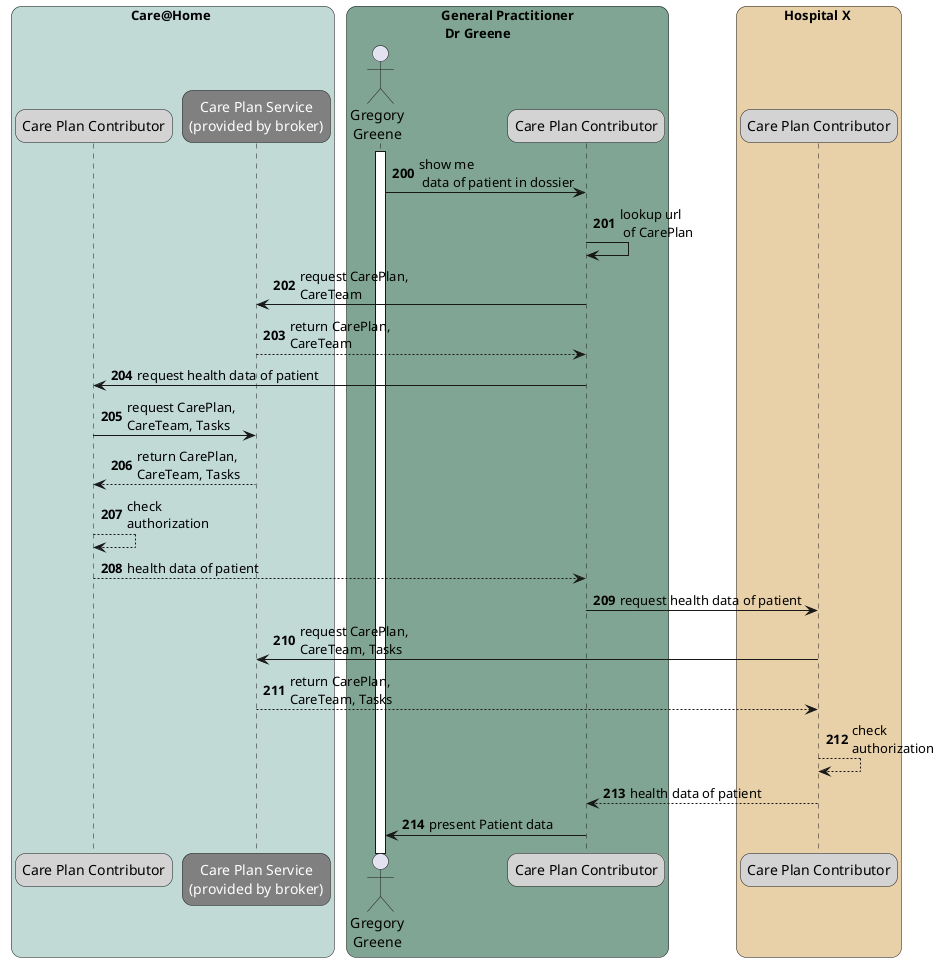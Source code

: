 @startuml usecase-view-all-data-gp

skinparam roundcorner 20
skinparam defaultFontName Arial 
!pragma teoz true
' Care@Home #c1dad6
' Dr Greene #81a594
' Hospital X #e8d0a9
' MedicalServiceCentre #acd1e9  
' brown #b7afa3
' very light blue #f5fafa
' darker blue #6d929b

box Care@Home #c1dad6 
    
    participant "Care Plan Contributor" as CPC2 #LightGray
    participant "<font color=white>Care Plan Service\n<font color=white>(provided by broker)" as CPS #Gray
end box

box General Practitioner\n Dr Greene #81a594
    actor "Gregory\nGreene" as Practitioner1
    participant "Care Plan Contributor" as CPC1 #LightGray
end box

box Hospital X #e8d0a9 
    participant "Care Plan Contributor" as CPC3 #LightGray
end box

activate Practitioner1
autonumber

autonumber 200
Practitioner1 -> CPC1 : show me\n data of patient in dossier
CPC1 -> CPC1 : lookup url\n of CarePlan
CPC1 -> CPS : request CarePlan, \nCareTeam
CPS -->  CPC1 : return CarePlan, \nCareTeam
CPC1 -> CPC2 : request health data of patient
CPC2 -> CPS : request CarePlan, \nCareTeam, Tasks
CPS -->  CPC2 : return CarePlan, \nCareTeam, Tasks
CPC2 -->  CPC2 : check\nauthorization
CPC2 -->  CPC1 : health data of patient
CPC1 -> CPC3 : request health data of patient
CPC3 -> CPS : request CarePlan, \nCareTeam, Tasks
CPS -->  CPC3 : return CarePlan, \nCareTeam, Tasks
CPC3 -->  CPC3 : check\nauthorization
CPC3 -->  CPC1 : health data of patient
CPC1 -> Practitioner1 : present Patient data

@enduml